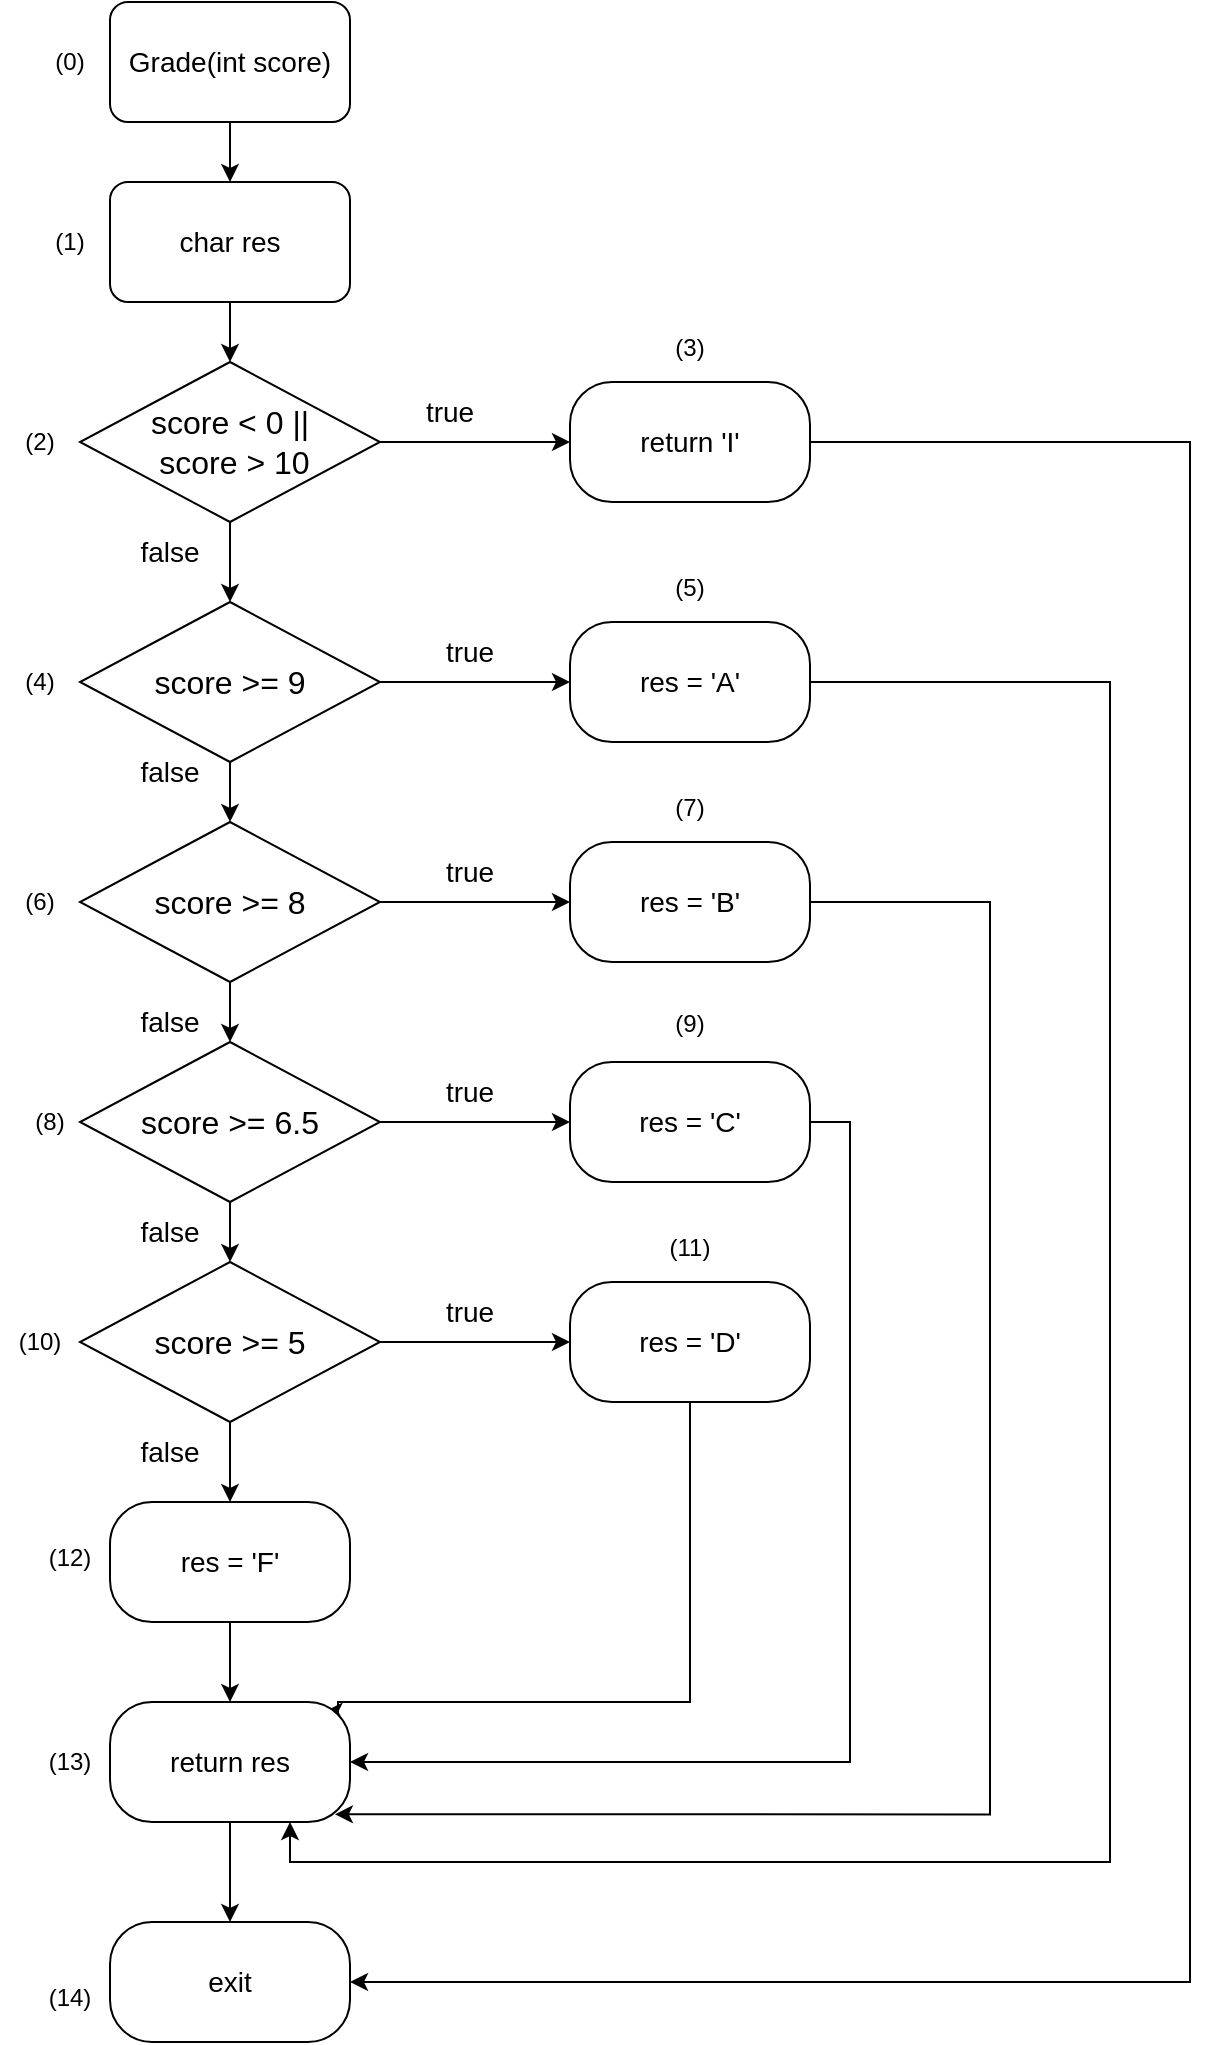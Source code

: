 <mxfile version="24.7.17" pages="4">
  <diagram name="2" id="diVEnatXs8HwQHsmcUxf">
    <mxGraphModel dx="691" dy="533" grid="1" gridSize="10" guides="1" tooltips="1" connect="1" arrows="1" fold="1" page="1" pageScale="1" pageWidth="850" pageHeight="1100" math="0" shadow="0">
      <root>
        <mxCell id="0" />
        <mxCell id="1" parent="0" />
        <mxCell id="lX6s6-eAxz4vSSYmXmSn-3" value="" style="edgeStyle=orthogonalEdgeStyle;rounded=0;orthogonalLoop=1;jettySize=auto;html=1;" edge="1" parent="1" source="lX6s6-eAxz4vSSYmXmSn-1" target="lX6s6-eAxz4vSSYmXmSn-2">
          <mxGeometry relative="1" as="geometry" />
        </mxCell>
        <mxCell id="lX6s6-eAxz4vSSYmXmSn-1" value="&lt;font style=&quot;font-size: 14px;&quot;&gt;Grade(int score)&lt;/font&gt;" style="rounded=1;whiteSpace=wrap;html=1;" vertex="1" parent="1">
          <mxGeometry x="60" y="40" width="120" height="60" as="geometry" />
        </mxCell>
        <mxCell id="lX6s6-eAxz4vSSYmXmSn-5" value="" style="edgeStyle=orthogonalEdgeStyle;rounded=0;orthogonalLoop=1;jettySize=auto;html=1;" edge="1" parent="1" source="lX6s6-eAxz4vSSYmXmSn-2" target="lX6s6-eAxz4vSSYmXmSn-4">
          <mxGeometry relative="1" as="geometry" />
        </mxCell>
        <mxCell id="lX6s6-eAxz4vSSYmXmSn-2" value="&lt;font style=&quot;font-size: 14px;&quot;&gt;char res&lt;/font&gt;" style="rounded=1;whiteSpace=wrap;html=1;" vertex="1" parent="1">
          <mxGeometry x="60" y="130" width="120" height="60" as="geometry" />
        </mxCell>
        <mxCell id="lX6s6-eAxz4vSSYmXmSn-7" value="" style="edgeStyle=orthogonalEdgeStyle;rounded=0;orthogonalLoop=1;jettySize=auto;html=1;" edge="1" parent="1" source="lX6s6-eAxz4vSSYmXmSn-4" target="lX6s6-eAxz4vSSYmXmSn-6">
          <mxGeometry relative="1" as="geometry" />
        </mxCell>
        <mxCell id="lX6s6-eAxz4vSSYmXmSn-10" value="" style="edgeStyle=orthogonalEdgeStyle;rounded=0;orthogonalLoop=1;jettySize=auto;html=1;" edge="1" parent="1" source="lX6s6-eAxz4vSSYmXmSn-4" target="lX6s6-eAxz4vSSYmXmSn-9">
          <mxGeometry relative="1" as="geometry" />
        </mxCell>
        <mxCell id="lX6s6-eAxz4vSSYmXmSn-4" value="&lt;font size=&quot;3&quot;&gt;score &amp;lt; 0 ||&lt;/font&gt;&lt;div&gt;&lt;font size=&quot;3&quot;&gt;&amp;nbsp;score &amp;gt; 10&lt;/font&gt;&lt;/div&gt;" style="rhombus;whiteSpace=wrap;html=1;rounded=1;arcSize=0;" vertex="1" parent="1">
          <mxGeometry x="45" y="220" width="150" height="80" as="geometry" />
        </mxCell>
        <mxCell id="lX6s6-eAxz4vSSYmXmSn-51" style="edgeStyle=orthogonalEdgeStyle;rounded=0;orthogonalLoop=1;jettySize=auto;html=1;exitX=1;exitY=0.5;exitDx=0;exitDy=0;entryX=1;entryY=0.5;entryDx=0;entryDy=0;" edge="1" parent="1" source="lX6s6-eAxz4vSSYmXmSn-6" target="lX6s6-eAxz4vSSYmXmSn-49">
          <mxGeometry relative="1" as="geometry">
            <Array as="points">
              <mxPoint x="600" y="260" />
              <mxPoint x="600" y="1030" />
            </Array>
          </mxGeometry>
        </mxCell>
        <mxCell id="lX6s6-eAxz4vSSYmXmSn-6" value="&lt;font style=&quot;font-size: 14px;&quot;&gt;return &#39;I&#39;&lt;/font&gt;" style="whiteSpace=wrap;html=1;rounded=1;arcSize=35;" vertex="1" parent="1">
          <mxGeometry x="290" y="230" width="120" height="60" as="geometry" />
        </mxCell>
        <mxCell id="lX6s6-eAxz4vSSYmXmSn-8" value="&lt;font style=&quot;font-size: 14px;&quot;&gt;true&lt;/font&gt;" style="text;html=1;align=center;verticalAlign=middle;whiteSpace=wrap;rounded=0;" vertex="1" parent="1">
          <mxGeometry x="200" y="230" width="60" height="30" as="geometry" />
        </mxCell>
        <mxCell id="lX6s6-eAxz4vSSYmXmSn-15" style="edgeStyle=orthogonalEdgeStyle;rounded=0;orthogonalLoop=1;jettySize=auto;html=1;exitX=1;exitY=0.5;exitDx=0;exitDy=0;entryX=0;entryY=0.5;entryDx=0;entryDy=0;" edge="1" parent="1" source="lX6s6-eAxz4vSSYmXmSn-9" target="lX6s6-eAxz4vSSYmXmSn-12">
          <mxGeometry relative="1" as="geometry" />
        </mxCell>
        <mxCell id="lX6s6-eAxz4vSSYmXmSn-9" value="&lt;font size=&quot;3&quot;&gt;score &amp;gt;= 9&lt;/font&gt;" style="rhombus;whiteSpace=wrap;html=1;rounded=1;arcSize=0;" vertex="1" parent="1">
          <mxGeometry x="45" y="340" width="150" height="80" as="geometry" />
        </mxCell>
        <mxCell id="lX6s6-eAxz4vSSYmXmSn-11" value="&lt;font style=&quot;font-size: 14px;&quot;&gt;false&lt;/font&gt;" style="text;html=1;align=center;verticalAlign=middle;whiteSpace=wrap;rounded=0;" vertex="1" parent="1">
          <mxGeometry x="60" y="300" width="60" height="30" as="geometry" />
        </mxCell>
        <mxCell id="er7ln4C7mrT5dpVqqlox-2" style="edgeStyle=orthogonalEdgeStyle;rounded=0;orthogonalLoop=1;jettySize=auto;html=1;exitX=1;exitY=0.5;exitDx=0;exitDy=0;entryX=0.75;entryY=1;entryDx=0;entryDy=0;" edge="1" parent="1" source="lX6s6-eAxz4vSSYmXmSn-12" target="lX6s6-eAxz4vSSYmXmSn-42">
          <mxGeometry relative="1" as="geometry">
            <Array as="points">
              <mxPoint x="560" y="380" />
              <mxPoint x="560" y="970" />
              <mxPoint x="150" y="970" />
            </Array>
          </mxGeometry>
        </mxCell>
        <mxCell id="lX6s6-eAxz4vSSYmXmSn-12" value="&lt;font style=&quot;font-size: 14px;&quot;&gt;res = &#39;A&#39;&lt;/font&gt;" style="whiteSpace=wrap;html=1;rounded=1;arcSize=35;" vertex="1" parent="1">
          <mxGeometry x="290" y="350" width="120" height="60" as="geometry" />
        </mxCell>
        <mxCell id="lX6s6-eAxz4vSSYmXmSn-13" value="&lt;font style=&quot;font-size: 14px;&quot;&gt;true&lt;/font&gt;" style="text;html=1;align=center;verticalAlign=middle;whiteSpace=wrap;rounded=0;" vertex="1" parent="1">
          <mxGeometry x="210" y="350" width="60" height="30" as="geometry" />
        </mxCell>
        <mxCell id="lX6s6-eAxz4vSSYmXmSn-16" value="" style="edgeStyle=orthogonalEdgeStyle;rounded=0;orthogonalLoop=1;jettySize=auto;html=1;exitX=0.5;exitY=1;exitDx=0;exitDy=0;" edge="1" target="lX6s6-eAxz4vSSYmXmSn-18" parent="1" source="lX6s6-eAxz4vSSYmXmSn-9">
          <mxGeometry relative="1" as="geometry">
            <mxPoint x="120" y="560" as="sourcePoint" />
          </mxGeometry>
        </mxCell>
        <mxCell id="lX6s6-eAxz4vSSYmXmSn-17" style="edgeStyle=orthogonalEdgeStyle;rounded=0;orthogonalLoop=1;jettySize=auto;html=1;exitX=1;exitY=0.5;exitDx=0;exitDy=0;entryX=0;entryY=0.5;entryDx=0;entryDy=0;" edge="1" source="lX6s6-eAxz4vSSYmXmSn-18" target="lX6s6-eAxz4vSSYmXmSn-20" parent="1">
          <mxGeometry relative="1" as="geometry" />
        </mxCell>
        <mxCell id="lX6s6-eAxz4vSSYmXmSn-18" value="&lt;font size=&quot;3&quot;&gt;score &amp;gt;= 8&lt;/font&gt;" style="rhombus;whiteSpace=wrap;html=1;rounded=1;arcSize=0;" vertex="1" parent="1">
          <mxGeometry x="45" y="450" width="150" height="80" as="geometry" />
        </mxCell>
        <mxCell id="lX6s6-eAxz4vSSYmXmSn-19" value="&lt;font style=&quot;font-size: 14px;&quot;&gt;false&lt;/font&gt;" style="text;html=1;align=center;verticalAlign=middle;whiteSpace=wrap;rounded=0;" vertex="1" parent="1">
          <mxGeometry x="60" y="410" width="60" height="30" as="geometry" />
        </mxCell>
        <mxCell id="lX6s6-eAxz4vSSYmXmSn-20" value="&lt;font style=&quot;font-size: 14px;&quot;&gt;res = &#39;B&#39;&lt;/font&gt;" style="whiteSpace=wrap;html=1;rounded=1;arcSize=35;" vertex="1" parent="1">
          <mxGeometry x="290" y="460" width="120" height="60" as="geometry" />
        </mxCell>
        <mxCell id="lX6s6-eAxz4vSSYmXmSn-21" value="&lt;font style=&quot;font-size: 14px;&quot;&gt;true&lt;/font&gt;" style="text;html=1;align=center;verticalAlign=middle;whiteSpace=wrap;rounded=0;" vertex="1" parent="1">
          <mxGeometry x="210" y="460" width="60" height="30" as="geometry" />
        </mxCell>
        <mxCell id="lX6s6-eAxz4vSSYmXmSn-22" value="" style="edgeStyle=orthogonalEdgeStyle;rounded=0;orthogonalLoop=1;jettySize=auto;html=1;exitX=0.5;exitY=1;exitDx=0;exitDy=0;" edge="1" parent="1" target="lX6s6-eAxz4vSSYmXmSn-24" source="lX6s6-eAxz4vSSYmXmSn-18">
          <mxGeometry relative="1" as="geometry">
            <mxPoint x="120" y="730" as="sourcePoint" />
          </mxGeometry>
        </mxCell>
        <mxCell id="lX6s6-eAxz4vSSYmXmSn-23" style="edgeStyle=orthogonalEdgeStyle;rounded=0;orthogonalLoop=1;jettySize=auto;html=1;exitX=1;exitY=0.5;exitDx=0;exitDy=0;entryX=0;entryY=0.5;entryDx=0;entryDy=0;" edge="1" parent="1" source="lX6s6-eAxz4vSSYmXmSn-24" target="lX6s6-eAxz4vSSYmXmSn-26">
          <mxGeometry relative="1" as="geometry" />
        </mxCell>
        <mxCell id="lX6s6-eAxz4vSSYmXmSn-24" value="&lt;font size=&quot;3&quot;&gt;score &amp;gt;= 6.5&lt;/font&gt;" style="rhombus;whiteSpace=wrap;html=1;rounded=1;arcSize=0;" vertex="1" parent="1">
          <mxGeometry x="45" y="560" width="150" height="80" as="geometry" />
        </mxCell>
        <mxCell id="lX6s6-eAxz4vSSYmXmSn-25" value="&lt;font style=&quot;font-size: 14px;&quot;&gt;false&lt;/font&gt;" style="text;html=1;align=center;verticalAlign=middle;whiteSpace=wrap;rounded=0;" vertex="1" parent="1">
          <mxGeometry x="60" y="535" width="60" height="30" as="geometry" />
        </mxCell>
        <mxCell id="lX6s6-eAxz4vSSYmXmSn-45" style="edgeStyle=orthogonalEdgeStyle;rounded=0;orthogonalLoop=1;jettySize=auto;html=1;exitX=1;exitY=0.5;exitDx=0;exitDy=0;entryX=1;entryY=0.5;entryDx=0;entryDy=0;" edge="1" parent="1" source="lX6s6-eAxz4vSSYmXmSn-26" target="lX6s6-eAxz4vSSYmXmSn-42">
          <mxGeometry relative="1" as="geometry">
            <Array as="points">
              <mxPoint x="430" y="600" />
              <mxPoint x="430" y="920" />
            </Array>
          </mxGeometry>
        </mxCell>
        <mxCell id="lX6s6-eAxz4vSSYmXmSn-26" value="&lt;font style=&quot;font-size: 14px;&quot;&gt;res = &#39;C&#39;&lt;/font&gt;" style="whiteSpace=wrap;html=1;rounded=1;arcSize=35;" vertex="1" parent="1">
          <mxGeometry x="290" y="570" width="120" height="60" as="geometry" />
        </mxCell>
        <mxCell id="lX6s6-eAxz4vSSYmXmSn-27" value="&lt;font style=&quot;font-size: 14px;&quot;&gt;true&lt;/font&gt;" style="text;html=1;align=center;verticalAlign=middle;whiteSpace=wrap;rounded=0;" vertex="1" parent="1">
          <mxGeometry x="210" y="570" width="60" height="30" as="geometry" />
        </mxCell>
        <mxCell id="lX6s6-eAxz4vSSYmXmSn-28" value="" style="edgeStyle=orthogonalEdgeStyle;rounded=0;orthogonalLoop=1;jettySize=auto;html=1;exitX=0.5;exitY=1;exitDx=0;exitDy=0;" edge="1" parent="1" target="lX6s6-eAxz4vSSYmXmSn-30" source="lX6s6-eAxz4vSSYmXmSn-24">
          <mxGeometry relative="1" as="geometry">
            <mxPoint x="120" y="910" as="sourcePoint" />
          </mxGeometry>
        </mxCell>
        <mxCell id="lX6s6-eAxz4vSSYmXmSn-29" style="edgeStyle=orthogonalEdgeStyle;rounded=0;orthogonalLoop=1;jettySize=auto;html=1;exitX=1;exitY=0.5;exitDx=0;exitDy=0;entryX=0;entryY=0.5;entryDx=0;entryDy=0;" edge="1" parent="1" source="lX6s6-eAxz4vSSYmXmSn-30" target="lX6s6-eAxz4vSSYmXmSn-32">
          <mxGeometry relative="1" as="geometry" />
        </mxCell>
        <mxCell id="lX6s6-eAxz4vSSYmXmSn-41" value="" style="edgeStyle=orthogonalEdgeStyle;rounded=0;orthogonalLoop=1;jettySize=auto;html=1;" edge="1" parent="1" source="lX6s6-eAxz4vSSYmXmSn-30" target="lX6s6-eAxz4vSSYmXmSn-40">
          <mxGeometry relative="1" as="geometry" />
        </mxCell>
        <mxCell id="lX6s6-eAxz4vSSYmXmSn-30" value="&lt;font size=&quot;3&quot;&gt;score &amp;gt;= 5&lt;/font&gt;" style="rhombus;whiteSpace=wrap;html=1;rounded=1;arcSize=0;" vertex="1" parent="1">
          <mxGeometry x="45" y="670" width="150" height="80" as="geometry" />
        </mxCell>
        <mxCell id="lX6s6-eAxz4vSSYmXmSn-31" value="&lt;font style=&quot;font-size: 14px;&quot;&gt;false&lt;/font&gt;" style="text;html=1;align=center;verticalAlign=middle;whiteSpace=wrap;rounded=0;" vertex="1" parent="1">
          <mxGeometry x="60" y="640" width="60" height="30" as="geometry" />
        </mxCell>
        <mxCell id="lX6s6-eAxz4vSSYmXmSn-44" style="edgeStyle=orthogonalEdgeStyle;rounded=0;orthogonalLoop=1;jettySize=auto;html=1;exitX=0.5;exitY=1;exitDx=0;exitDy=0;entryX=0.894;entryY=0.08;entryDx=0;entryDy=0;entryPerimeter=0;" edge="1" parent="1" source="lX6s6-eAxz4vSSYmXmSn-32" target="lX6s6-eAxz4vSSYmXmSn-42">
          <mxGeometry relative="1" as="geometry">
            <Array as="points">
              <mxPoint x="350" y="890" />
              <mxPoint x="174" y="890" />
              <mxPoint x="174" y="895" />
            </Array>
          </mxGeometry>
        </mxCell>
        <mxCell id="lX6s6-eAxz4vSSYmXmSn-32" value="&lt;font style=&quot;font-size: 14px;&quot;&gt;res = &#39;D&#39;&lt;/font&gt;" style="whiteSpace=wrap;html=1;rounded=1;arcSize=35;" vertex="1" parent="1">
          <mxGeometry x="290" y="680" width="120" height="60" as="geometry" />
        </mxCell>
        <mxCell id="lX6s6-eAxz4vSSYmXmSn-33" value="&lt;font style=&quot;font-size: 14px;&quot;&gt;true&lt;/font&gt;" style="text;html=1;align=center;verticalAlign=middle;whiteSpace=wrap;rounded=0;" vertex="1" parent="1">
          <mxGeometry x="210" y="680" width="60" height="30" as="geometry" />
        </mxCell>
        <mxCell id="lX6s6-eAxz4vSSYmXmSn-43" value="" style="edgeStyle=orthogonalEdgeStyle;rounded=0;orthogonalLoop=1;jettySize=auto;html=1;" edge="1" parent="1" source="lX6s6-eAxz4vSSYmXmSn-40" target="lX6s6-eAxz4vSSYmXmSn-42">
          <mxGeometry relative="1" as="geometry" />
        </mxCell>
        <mxCell id="lX6s6-eAxz4vSSYmXmSn-40" value="&lt;font style=&quot;font-size: 14px;&quot;&gt;res = &#39;F&#39;&lt;/font&gt;" style="whiteSpace=wrap;html=1;rounded=1;arcSize=35;" vertex="1" parent="1">
          <mxGeometry x="60" y="790" width="120" height="60" as="geometry" />
        </mxCell>
        <mxCell id="lX6s6-eAxz4vSSYmXmSn-50" value="" style="edgeStyle=orthogonalEdgeStyle;rounded=0;orthogonalLoop=1;jettySize=auto;html=1;" edge="1" parent="1" source="lX6s6-eAxz4vSSYmXmSn-42" target="lX6s6-eAxz4vSSYmXmSn-49">
          <mxGeometry relative="1" as="geometry" />
        </mxCell>
        <mxCell id="lX6s6-eAxz4vSSYmXmSn-42" value="&lt;font style=&quot;font-size: 14px;&quot;&gt;return res&lt;/font&gt;" style="whiteSpace=wrap;html=1;rounded=1;arcSize=35;" vertex="1" parent="1">
          <mxGeometry x="60" y="890" width="120" height="60" as="geometry" />
        </mxCell>
        <mxCell id="lX6s6-eAxz4vSSYmXmSn-49" value="&lt;span style=&quot;font-size: 14px;&quot;&gt;exit&lt;/span&gt;" style="whiteSpace=wrap;html=1;rounded=1;arcSize=35;" vertex="1" parent="1">
          <mxGeometry x="60" y="1000" width="120" height="60" as="geometry" />
        </mxCell>
        <mxCell id="lX6s6-eAxz4vSSYmXmSn-52" value="&lt;font style=&quot;font-size: 14px;&quot;&gt;false&lt;/font&gt;" style="text;html=1;align=center;verticalAlign=middle;whiteSpace=wrap;rounded=0;" vertex="1" parent="1">
          <mxGeometry x="60" y="750" width="60" height="30" as="geometry" />
        </mxCell>
        <mxCell id="er7ln4C7mrT5dpVqqlox-3" style="edgeStyle=orthogonalEdgeStyle;rounded=0;orthogonalLoop=1;jettySize=auto;html=1;exitX=1;exitY=0.5;exitDx=0;exitDy=0;entryX=0.937;entryY=0.936;entryDx=0;entryDy=0;entryPerimeter=0;" edge="1" parent="1" source="lX6s6-eAxz4vSSYmXmSn-20" target="lX6s6-eAxz4vSSYmXmSn-42">
          <mxGeometry relative="1" as="geometry">
            <Array as="points">
              <mxPoint x="500" y="490" />
              <mxPoint x="500" y="946" />
            </Array>
          </mxGeometry>
        </mxCell>
        <mxCell id="Wg5EGyavSUFiNrTydnXo-1" value="(0)" style="text;html=1;align=center;verticalAlign=middle;whiteSpace=wrap;rounded=0;" vertex="1" parent="1">
          <mxGeometry x="20" y="52.5" width="40" height="35" as="geometry" />
        </mxCell>
        <mxCell id="Wg5EGyavSUFiNrTydnXo-2" value="(1)" style="text;html=1;align=center;verticalAlign=middle;whiteSpace=wrap;rounded=0;" vertex="1" parent="1">
          <mxGeometry x="20" y="142.5" width="40" height="35" as="geometry" />
        </mxCell>
        <mxCell id="Wg5EGyavSUFiNrTydnXo-3" value="(2)" style="text;html=1;align=center;verticalAlign=middle;whiteSpace=wrap;rounded=0;" vertex="1" parent="1">
          <mxGeometry x="5" y="242.5" width="40" height="35" as="geometry" />
        </mxCell>
        <mxCell id="Wg5EGyavSUFiNrTydnXo-9" value="(4)" style="text;html=1;align=center;verticalAlign=middle;whiteSpace=wrap;rounded=0;" vertex="1" parent="1">
          <mxGeometry x="5" y="362.5" width="40" height="35" as="geometry" />
        </mxCell>
        <mxCell id="Wg5EGyavSUFiNrTydnXo-12" value="(6)" style="text;html=1;align=center;verticalAlign=middle;whiteSpace=wrap;rounded=0;" vertex="1" parent="1">
          <mxGeometry x="5" y="472.5" width="40" height="35" as="geometry" />
        </mxCell>
        <mxCell id="Wg5EGyavSUFiNrTydnXo-13" value="(12)" style="text;html=1;align=center;verticalAlign=middle;whiteSpace=wrap;rounded=0;" vertex="1" parent="1">
          <mxGeometry x="20" y="800" width="40" height="35" as="geometry" />
        </mxCell>
        <mxCell id="Wg5EGyavSUFiNrTydnXo-14" value="(11)" style="text;html=1;align=center;verticalAlign=middle;whiteSpace=wrap;rounded=0;" vertex="1" parent="1">
          <mxGeometry x="330" y="645" width="40" height="35" as="geometry" />
        </mxCell>
        <mxCell id="Wg5EGyavSUFiNrTydnXo-15" value="(9)" style="text;html=1;align=center;verticalAlign=middle;whiteSpace=wrap;rounded=0;" vertex="1" parent="1">
          <mxGeometry x="330" y="533" width="40" height="35" as="geometry" />
        </mxCell>
        <mxCell id="Wg5EGyavSUFiNrTydnXo-16" value="(10)" style="text;html=1;align=center;verticalAlign=middle;whiteSpace=wrap;rounded=0;" vertex="1" parent="1">
          <mxGeometry x="5" y="692.5" width="40" height="35" as="geometry" />
        </mxCell>
        <mxCell id="Wg5EGyavSUFiNrTydnXo-17" value="(7)" style="text;html=1;align=center;verticalAlign=middle;whiteSpace=wrap;rounded=0;" vertex="1" parent="1">
          <mxGeometry x="330" y="425" width="40" height="35" as="geometry" />
        </mxCell>
        <mxCell id="Wg5EGyavSUFiNrTydnXo-18" value="(8)" style="text;html=1;align=center;verticalAlign=middle;whiteSpace=wrap;rounded=0;" vertex="1" parent="1">
          <mxGeometry x="10" y="582.5" width="40" height="35" as="geometry" />
        </mxCell>
        <mxCell id="Wg5EGyavSUFiNrTydnXo-19" value="(14)" style="text;html=1;align=center;verticalAlign=middle;whiteSpace=wrap;rounded=0;" vertex="1" parent="1">
          <mxGeometry x="20" y="1020" width="40" height="35" as="geometry" />
        </mxCell>
        <mxCell id="Wg5EGyavSUFiNrTydnXo-21" value="(13)" style="text;html=1;align=center;verticalAlign=middle;whiteSpace=wrap;rounded=0;" vertex="1" parent="1">
          <mxGeometry x="20" y="902.5" width="40" height="35" as="geometry" />
        </mxCell>
        <mxCell id="Wg5EGyavSUFiNrTydnXo-22" value="(3)" style="text;html=1;align=center;verticalAlign=middle;whiteSpace=wrap;rounded=0;" vertex="1" parent="1">
          <mxGeometry x="330" y="195" width="40" height="35" as="geometry" />
        </mxCell>
        <mxCell id="Wg5EGyavSUFiNrTydnXo-23" value="(5)" style="text;html=1;align=center;verticalAlign=middle;whiteSpace=wrap;rounded=0;" vertex="1" parent="1">
          <mxGeometry x="330" y="315" width="40" height="35" as="geometry" />
        </mxCell>
      </root>
    </mxGraphModel>
  </diagram>
  <diagram id="6nMlFbjJkpMp6mRqNSAp" name="3">
    <mxGraphModel dx="975" dy="752" grid="1" gridSize="10" guides="1" tooltips="1" connect="1" arrows="1" fold="1" page="1" pageScale="1" pageWidth="850" pageHeight="1100" math="0" shadow="0">
      <root>
        <mxCell id="0" />
        <mxCell id="1" parent="0" />
        <mxCell id="C1Iqox2kpJ_FTRaIJ511-1" value="" style="edgeStyle=orthogonalEdgeStyle;rounded=0;orthogonalLoop=1;jettySize=auto;html=1;" edge="1" parent="1" source="C1Iqox2kpJ_FTRaIJ511-2" target="C1Iqox2kpJ_FTRaIJ511-4">
          <mxGeometry relative="1" as="geometry" />
        </mxCell>
        <mxCell id="C1Iqox2kpJ_FTRaIJ511-2" value="&lt;font style=&quot;font-size: 14px;&quot;&gt;Sum(int a[], int n)&lt;/font&gt;" style="rounded=1;whiteSpace=wrap;html=1;" vertex="1" parent="1">
          <mxGeometry x="60" y="40" width="120" height="60" as="geometry" />
        </mxCell>
        <mxCell id="C1Iqox2kpJ_FTRaIJ511-46" value="" style="edgeStyle=orthogonalEdgeStyle;rounded=0;orthogonalLoop=1;jettySize=auto;html=1;" edge="1" parent="1" source="C1Iqox2kpJ_FTRaIJ511-4" target="C1Iqox2kpJ_FTRaIJ511-45">
          <mxGeometry relative="1" as="geometry" />
        </mxCell>
        <mxCell id="C1Iqox2kpJ_FTRaIJ511-4" value="&lt;font style=&quot;font-size: 14px;&quot;&gt;int i,&lt;/font&gt;&lt;div&gt;&lt;font style=&quot;font-size: 14px;&quot;&gt;total = 0&lt;/font&gt;&lt;/div&gt;" style="rounded=1;whiteSpace=wrap;html=1;" vertex="1" parent="1">
          <mxGeometry x="60" y="130" width="120" height="60" as="geometry" />
        </mxCell>
        <mxCell id="C1Iqox2kpJ_FTRaIJ511-43" value="&lt;span style=&quot;font-size: 14px;&quot;&gt;exit&lt;/span&gt;" style="whiteSpace=wrap;html=1;rounded=1;arcSize=22;" vertex="1" parent="1">
          <mxGeometry x="260" y="420" width="100" height="50" as="geometry" />
        </mxCell>
        <mxCell id="C1Iqox2kpJ_FTRaIJ511-48" value="" style="edgeStyle=orthogonalEdgeStyle;rounded=0;orthogonalLoop=1;jettySize=auto;html=1;" edge="1" parent="1" source="C1Iqox2kpJ_FTRaIJ511-45" target="C1Iqox2kpJ_FTRaIJ511-47">
          <mxGeometry relative="1" as="geometry" />
        </mxCell>
        <mxCell id="C1Iqox2kpJ_FTRaIJ511-45" value="&lt;span style=&quot;font-size: 14px;&quot;&gt;i = 0&lt;/span&gt;" style="rounded=1;whiteSpace=wrap;html=1;" vertex="1" parent="1">
          <mxGeometry x="60" y="220" width="120" height="60" as="geometry" />
        </mxCell>
        <mxCell id="C1Iqox2kpJ_FTRaIJ511-50" value="" style="edgeStyle=orthogonalEdgeStyle;rounded=0;orthogonalLoop=1;jettySize=auto;html=1;" edge="1" parent="1" source="C1Iqox2kpJ_FTRaIJ511-47" target="C1Iqox2kpJ_FTRaIJ511-49">
          <mxGeometry relative="1" as="geometry" />
        </mxCell>
        <mxCell id="C1Iqox2kpJ_FTRaIJ511-56" style="edgeStyle=orthogonalEdgeStyle;rounded=0;orthogonalLoop=1;jettySize=auto;html=1;exitX=0.5;exitY=1;exitDx=0;exitDy=0;entryX=0.5;entryY=0;entryDx=0;entryDy=0;" edge="1" parent="1" source="C1Iqox2kpJ_FTRaIJ511-47" target="C1Iqox2kpJ_FTRaIJ511-55">
          <mxGeometry relative="1" as="geometry" />
        </mxCell>
        <mxCell id="C1Iqox2kpJ_FTRaIJ511-47" value="&lt;font style=&quot;font-size: 14px;&quot;&gt;i &amp;lt; n&lt;/font&gt;" style="rhombus;whiteSpace=wrap;html=1;rounded=1;arcSize=0;" vertex="1" parent="1">
          <mxGeometry x="60" y="310" width="120" height="60" as="geometry" />
        </mxCell>
        <mxCell id="C1Iqox2kpJ_FTRaIJ511-61" value="" style="edgeStyle=orthogonalEdgeStyle;rounded=0;orthogonalLoop=1;jettySize=auto;html=1;" edge="1" parent="1" source="C1Iqox2kpJ_FTRaIJ511-49" target="C1Iqox2kpJ_FTRaIJ511-43">
          <mxGeometry relative="1" as="geometry" />
        </mxCell>
        <mxCell id="C1Iqox2kpJ_FTRaIJ511-49" value="&lt;font style=&quot;font-size: 14px;&quot;&gt;return total&lt;/font&gt;" style="whiteSpace=wrap;html=1;rounded=1;arcSize=18;" vertex="1" parent="1">
          <mxGeometry x="250" y="310" width="120" height="60" as="geometry" />
        </mxCell>
        <mxCell id="C1Iqox2kpJ_FTRaIJ511-51" value="&lt;font style=&quot;font-size: 14px;&quot;&gt;false&lt;/font&gt;" style="text;html=1;align=center;verticalAlign=middle;whiteSpace=wrap;rounded=0;" vertex="1" parent="1">
          <mxGeometry x="180" y="310" width="60" height="30" as="geometry" />
        </mxCell>
        <mxCell id="C1Iqox2kpJ_FTRaIJ511-52" value="&lt;font style=&quot;font-size: 14px;&quot;&gt;true&lt;/font&gt;" style="text;html=1;align=center;verticalAlign=middle;whiteSpace=wrap;rounded=0;" vertex="1" parent="1">
          <mxGeometry x="70" y="380" width="60" height="30" as="geometry" />
        </mxCell>
        <mxCell id="C1Iqox2kpJ_FTRaIJ511-58" value="" style="edgeStyle=orthogonalEdgeStyle;rounded=0;orthogonalLoop=1;jettySize=auto;html=1;" edge="1" parent="1" source="C1Iqox2kpJ_FTRaIJ511-55" target="C1Iqox2kpJ_FTRaIJ511-57">
          <mxGeometry relative="1" as="geometry" />
        </mxCell>
        <mxCell id="C1Iqox2kpJ_FTRaIJ511-55" value="&lt;font style=&quot;font-size: 14px;&quot;&gt;total += a[i]&lt;/font&gt;" style="whiteSpace=wrap;html=1;rounded=1;arcSize=18;" vertex="1" parent="1">
          <mxGeometry x="60" y="420" width="120" height="60" as="geometry" />
        </mxCell>
        <mxCell id="C1Iqox2kpJ_FTRaIJ511-59" style="edgeStyle=orthogonalEdgeStyle;rounded=0;orthogonalLoop=1;jettySize=auto;html=1;exitX=0;exitY=0.5;exitDx=0;exitDy=0;entryX=0;entryY=0.5;entryDx=0;entryDy=0;" edge="1" parent="1" source="C1Iqox2kpJ_FTRaIJ511-57" target="C1Iqox2kpJ_FTRaIJ511-47">
          <mxGeometry relative="1" as="geometry">
            <Array as="points">
              <mxPoint x="10" y="540" />
              <mxPoint x="10" y="340" />
            </Array>
          </mxGeometry>
        </mxCell>
        <mxCell id="C1Iqox2kpJ_FTRaIJ511-57" value="&lt;font style=&quot;font-size: 14px;&quot;&gt;i++&lt;/font&gt;" style="whiteSpace=wrap;html=1;rounded=1;arcSize=18;" vertex="1" parent="1">
          <mxGeometry x="85" y="510" width="70" height="50" as="geometry" />
        </mxCell>
        <mxCell id="3qDKxtHnP1iz_C2Faje0-1" value="(0)" style="text;html=1;align=center;verticalAlign=middle;whiteSpace=wrap;rounded=0;" vertex="1" parent="1">
          <mxGeometry x="20" y="52.5" width="40" height="35" as="geometry" />
        </mxCell>
        <mxCell id="3qDKxtHnP1iz_C2Faje0-2" value="(1)" style="text;html=1;align=center;verticalAlign=middle;whiteSpace=wrap;rounded=0;" vertex="1" parent="1">
          <mxGeometry x="20" y="142.5" width="40" height="35" as="geometry" />
        </mxCell>
        <mxCell id="3qDKxtHnP1iz_C2Faje0-3" value="(2)" style="text;html=1;align=center;verticalAlign=middle;whiteSpace=wrap;rounded=0;" vertex="1" parent="1">
          <mxGeometry x="20" y="240" width="40" height="35" as="geometry" />
        </mxCell>
        <mxCell id="3qDKxtHnP1iz_C2Faje0-4" value="(4)" style="text;html=1;align=center;verticalAlign=middle;whiteSpace=wrap;rounded=0;" vertex="1" parent="1">
          <mxGeometry x="310" y="275" width="40" height="35" as="geometry" />
        </mxCell>
        <mxCell id="3qDKxtHnP1iz_C2Faje0-5" value="(6)" style="text;html=1;align=center;verticalAlign=middle;whiteSpace=wrap;rounded=0;" vertex="1" parent="1">
          <mxGeometry x="50" y="498" width="40" height="35" as="geometry" />
        </mxCell>
        <mxCell id="3qDKxtHnP1iz_C2Faje0-8" value="(7)" style="text;html=1;align=center;verticalAlign=middle;whiteSpace=wrap;rounded=0;" vertex="1" parent="1">
          <mxGeometry x="290" y="470" width="40" height="35" as="geometry" />
        </mxCell>
        <mxCell id="3qDKxtHnP1iz_C2Faje0-10" value="(3)" style="text;html=1;align=center;verticalAlign=middle;whiteSpace=wrap;rounded=0;" vertex="1" parent="1">
          <mxGeometry x="45" y="300" width="40" height="35" as="geometry" />
        </mxCell>
        <mxCell id="3qDKxtHnP1iz_C2Faje0-11" value="(5)" style="text;html=1;align=center;verticalAlign=middle;whiteSpace=wrap;rounded=0;" vertex="1" parent="1">
          <mxGeometry x="20" y="427.5" width="40" height="35" as="geometry" />
        </mxCell>
      </root>
    </mxGraphModel>
  </diagram>
  <diagram id="fyvQckBPfrxhbsHEMroh" name="4">
    <mxGraphModel dx="829" dy="639" grid="1" gridSize="10" guides="1" tooltips="1" connect="1" arrows="1" fold="1" page="1" pageScale="1" pageWidth="850" pageHeight="1100" math="0" shadow="0">
      <root>
        <mxCell id="0" />
        <mxCell id="1" parent="0" />
        <mxCell id="2sJcz2eSHlX4d_80YMJ0-3" value="" style="edgeStyle=orthogonalEdgeStyle;rounded=0;orthogonalLoop=1;jettySize=auto;html=1;" edge="1" parent="1" source="2sJcz2eSHlX4d_80YMJ0-1" target="2sJcz2eSHlX4d_80YMJ0-2">
          <mxGeometry relative="1" as="geometry" />
        </mxCell>
        <mxCell id="2sJcz2eSHlX4d_80YMJ0-1" value="&lt;font style=&quot;font-size: 14px;&quot;&gt;string foo(int x)&lt;/font&gt;" style="rounded=1;whiteSpace=wrap;html=1;" vertex="1" parent="1">
          <mxGeometry x="340" y="40" width="120" height="60" as="geometry" />
        </mxCell>
        <mxCell id="2sJcz2eSHlX4d_80YMJ0-7" value="" style="edgeStyle=orthogonalEdgeStyle;rounded=0;orthogonalLoop=1;jettySize=auto;html=1;" edge="1" parent="1" source="2sJcz2eSHlX4d_80YMJ0-2" target="2sJcz2eSHlX4d_80YMJ0-6">
          <mxGeometry relative="1" as="geometry" />
        </mxCell>
        <mxCell id="2sJcz2eSHlX4d_80YMJ0-2" value="&lt;font style=&quot;font-size: 14px;&quot;&gt;string res&lt;/font&gt;" style="rounded=1;whiteSpace=wrap;html=1;" vertex="1" parent="1">
          <mxGeometry x="340" y="130" width="120" height="60" as="geometry" />
        </mxCell>
        <mxCell id="2sJcz2eSHlX4d_80YMJ0-6" value="&lt;font style=&quot;font-size: 14px;&quot;&gt;switch (x)&lt;/font&gt;" style="rhombus;whiteSpace=wrap;html=1;rounded=1;arcSize=0;" vertex="1" parent="1">
          <mxGeometry x="325" y="230" width="150" height="80" as="geometry" />
        </mxCell>
        <mxCell id="2sJcz2eSHlX4d_80YMJ0-8" value="&lt;font style=&quot;font-size: 14px;&quot;&gt;res = &quot;A&quot;&lt;/font&gt;&lt;div&gt;&lt;font style=&quot;font-size: 14px;&quot;&gt;break&lt;/font&gt;&lt;/div&gt;" style="rounded=1;whiteSpace=wrap;html=1;" vertex="1" parent="1">
          <mxGeometry x="140" y="400" width="100" height="60" as="geometry" />
        </mxCell>
        <mxCell id="2sJcz2eSHlX4d_80YMJ0-10" value="&lt;font style=&quot;font-size: 14px;&quot;&gt;res = &quot;B&quot;&lt;/font&gt;&lt;div&gt;&lt;font style=&quot;font-size: 14px;&quot;&gt;break&lt;/font&gt;&lt;/div&gt;" style="rounded=1;whiteSpace=wrap;html=1;" vertex="1" parent="1">
          <mxGeometry x="280" y="400" width="100" height="60" as="geometry" />
        </mxCell>
        <mxCell id="2sJcz2eSHlX4d_80YMJ0-11" value="&lt;font style=&quot;font-size: 14px;&quot;&gt;res = &quot;C&quot;&lt;/font&gt;&lt;div&gt;&lt;font style=&quot;font-size: 14px;&quot;&gt;break&lt;/font&gt;&lt;/div&gt;" style="rounded=1;whiteSpace=wrap;html=1;" vertex="1" parent="1">
          <mxGeometry x="420" y="400" width="100" height="60" as="geometry" />
        </mxCell>
        <mxCell id="2sJcz2eSHlX4d_80YMJ0-12" value="&lt;font style=&quot;font-size: 14px;&quot;&gt;res = &quot;haven&#39;t check&quot;&lt;br&gt;&lt;/font&gt;" style="rounded=1;whiteSpace=wrap;html=1;" vertex="1" parent="1">
          <mxGeometry x="560" y="400" width="100" height="60" as="geometry" />
        </mxCell>
        <mxCell id="2sJcz2eSHlX4d_80YMJ0-14" value="" style="endArrow=classic;html=1;rounded=0;exitX=0.5;exitY=1;exitDx=0;exitDy=0;entryX=0.5;entryY=0;entryDx=0;entryDy=0;" edge="1" parent="1" source="2sJcz2eSHlX4d_80YMJ0-6" target="2sJcz2eSHlX4d_80YMJ0-8">
          <mxGeometry width="50" height="50" relative="1" as="geometry">
            <mxPoint x="400" y="360" as="sourcePoint" />
            <mxPoint x="450" y="310" as="targetPoint" />
          </mxGeometry>
        </mxCell>
        <mxCell id="2sJcz2eSHlX4d_80YMJ0-15" value="" style="endArrow=classic;html=1;rounded=0;exitX=0.5;exitY=1;exitDx=0;exitDy=0;entryX=0.5;entryY=0;entryDx=0;entryDy=0;" edge="1" parent="1" source="2sJcz2eSHlX4d_80YMJ0-6" target="2sJcz2eSHlX4d_80YMJ0-10">
          <mxGeometry width="50" height="50" relative="1" as="geometry">
            <mxPoint x="410" y="320" as="sourcePoint" />
            <mxPoint x="200" y="380" as="targetPoint" />
          </mxGeometry>
        </mxCell>
        <mxCell id="2sJcz2eSHlX4d_80YMJ0-16" value="" style="endArrow=classic;html=1;rounded=0;exitX=0.5;exitY=1;exitDx=0;exitDy=0;entryX=0.5;entryY=0;entryDx=0;entryDy=0;" edge="1" parent="1" source="2sJcz2eSHlX4d_80YMJ0-6" target="2sJcz2eSHlX4d_80YMJ0-11">
          <mxGeometry width="50" height="50" relative="1" as="geometry">
            <mxPoint x="420" y="330" as="sourcePoint" />
            <mxPoint x="210" y="390" as="targetPoint" />
          </mxGeometry>
        </mxCell>
        <mxCell id="2sJcz2eSHlX4d_80YMJ0-17" value="" style="endArrow=classic;html=1;rounded=0;exitX=0.5;exitY=1;exitDx=0;exitDy=0;entryX=0.5;entryY=0;entryDx=0;entryDy=0;" edge="1" parent="1" source="2sJcz2eSHlX4d_80YMJ0-6" target="2sJcz2eSHlX4d_80YMJ0-12">
          <mxGeometry width="50" height="50" relative="1" as="geometry">
            <mxPoint x="430" y="340" as="sourcePoint" />
            <mxPoint x="220" y="400" as="targetPoint" />
          </mxGeometry>
        </mxCell>
        <mxCell id="3T2wzqphonvAUUooYzye-2" value="" style="edgeStyle=orthogonalEdgeStyle;rounded=0;orthogonalLoop=1;jettySize=auto;html=1;" edge="1" parent="1" source="2sJcz2eSHlX4d_80YMJ0-18" target="3T2wzqphonvAUUooYzye-1">
          <mxGeometry relative="1" as="geometry" />
        </mxCell>
        <mxCell id="2sJcz2eSHlX4d_80YMJ0-18" value="&lt;font style=&quot;font-size: 14px;&quot;&gt;return res&lt;/font&gt;" style="rounded=1;whiteSpace=wrap;html=1;" vertex="1" parent="1">
          <mxGeometry x="340" y="520" width="120" height="60" as="geometry" />
        </mxCell>
        <mxCell id="2sJcz2eSHlX4d_80YMJ0-19" value="" style="endArrow=classic;html=1;rounded=0;exitX=0.5;exitY=1;exitDx=0;exitDy=0;entryX=0.5;entryY=0;entryDx=0;entryDy=0;" edge="1" parent="1" source="2sJcz2eSHlX4d_80YMJ0-8" target="2sJcz2eSHlX4d_80YMJ0-18">
          <mxGeometry width="50" height="50" relative="1" as="geometry">
            <mxPoint x="400" y="360" as="sourcePoint" />
            <mxPoint x="450" y="310" as="targetPoint" />
          </mxGeometry>
        </mxCell>
        <mxCell id="2sJcz2eSHlX4d_80YMJ0-22" value="" style="endArrow=classic;html=1;rounded=0;exitX=0.5;exitY=1;exitDx=0;exitDy=0;entryX=0.5;entryY=0;entryDx=0;entryDy=0;" edge="1" parent="1" source="2sJcz2eSHlX4d_80YMJ0-10" target="2sJcz2eSHlX4d_80YMJ0-18">
          <mxGeometry width="50" height="50" relative="1" as="geometry">
            <mxPoint x="320" y="470" as="sourcePoint" />
            <mxPoint x="530" y="530" as="targetPoint" />
          </mxGeometry>
        </mxCell>
        <mxCell id="2sJcz2eSHlX4d_80YMJ0-23" value="" style="endArrow=classic;html=1;rounded=0;exitX=0.5;exitY=1;exitDx=0;exitDy=0;entryX=0.5;entryY=0;entryDx=0;entryDy=0;" edge="1" parent="1" source="2sJcz2eSHlX4d_80YMJ0-11" target="2sJcz2eSHlX4d_80YMJ0-18">
          <mxGeometry width="50" height="50" relative="1" as="geometry">
            <mxPoint x="340" y="470" as="sourcePoint" />
            <mxPoint x="410" y="530" as="targetPoint" />
          </mxGeometry>
        </mxCell>
        <mxCell id="2sJcz2eSHlX4d_80YMJ0-24" value="" style="endArrow=classic;html=1;rounded=0;exitX=0.5;exitY=1;exitDx=0;exitDy=0;entryX=0.5;entryY=0;entryDx=0;entryDy=0;" edge="1" parent="1" source="2sJcz2eSHlX4d_80YMJ0-12" target="2sJcz2eSHlX4d_80YMJ0-18">
          <mxGeometry width="50" height="50" relative="1" as="geometry">
            <mxPoint x="350" y="480" as="sourcePoint" />
            <mxPoint x="420" y="540" as="targetPoint" />
          </mxGeometry>
        </mxCell>
        <mxCell id="2sJcz2eSHlX4d_80YMJ0-25" value="case 65" style="text;html=1;align=center;verticalAlign=middle;whiteSpace=wrap;rounded=0;" vertex="1" parent="1">
          <mxGeometry x="220" y="330" width="60" height="30" as="geometry" />
        </mxCell>
        <mxCell id="2sJcz2eSHlX4d_80YMJ0-26" value="case 66" style="text;html=1;align=center;verticalAlign=middle;whiteSpace=wrap;rounded=0;" vertex="1" parent="1">
          <mxGeometry x="300" y="350" width="60" height="30" as="geometry" />
        </mxCell>
        <mxCell id="2sJcz2eSHlX4d_80YMJ0-27" value="case 67" style="text;html=1;align=center;verticalAlign=middle;whiteSpace=wrap;rounded=0;" vertex="1" parent="1">
          <mxGeometry x="380" y="350" width="60" height="30" as="geometry" />
        </mxCell>
        <mxCell id="2sJcz2eSHlX4d_80YMJ0-28" value="default" style="text;html=1;align=center;verticalAlign=middle;whiteSpace=wrap;rounded=0;" vertex="1" parent="1">
          <mxGeometry x="530" y="340" width="60" height="30" as="geometry" />
        </mxCell>
        <mxCell id="3T2wzqphonvAUUooYzye-1" value="&lt;font style=&quot;font-size: 14px;&quot;&gt;exit&lt;/font&gt;" style="rounded=1;whiteSpace=wrap;html=1;" vertex="1" parent="1">
          <mxGeometry x="340" y="620" width="120" height="60" as="geometry" />
        </mxCell>
        <mxCell id="8ldpatUVwtQLx2G2qtBn-1" value="(0)" style="text;html=1;align=center;verticalAlign=middle;whiteSpace=wrap;rounded=0;" vertex="1" parent="1">
          <mxGeometry x="295" y="52.5" width="40" height="35" as="geometry" />
        </mxCell>
        <mxCell id="8ldpatUVwtQLx2G2qtBn-2" value="(1)" style="text;html=1;align=center;verticalAlign=middle;whiteSpace=wrap;rounded=0;" vertex="1" parent="1">
          <mxGeometry x="295" y="142.5" width="40" height="35" as="geometry" />
        </mxCell>
        <mxCell id="8ldpatUVwtQLx2G2qtBn-3" value="(2)" style="text;html=1;align=center;verticalAlign=middle;whiteSpace=wrap;rounded=0;" vertex="1" parent="1">
          <mxGeometry x="285" y="252.5" width="40" height="35" as="geometry" />
        </mxCell>
        <mxCell id="8ldpatUVwtQLx2G2qtBn-4" value="(4)" style="text;html=1;align=center;verticalAlign=middle;whiteSpace=wrap;rounded=0;" vertex="1" parent="1">
          <mxGeometry x="285" y="370" width="40" height="35" as="geometry" />
        </mxCell>
        <mxCell id="8ldpatUVwtQLx2G2qtBn-5" value="(6)" style="text;html=1;align=center;verticalAlign=middle;whiteSpace=wrap;rounded=0;" vertex="1" parent="1">
          <mxGeometry x="605" y="365" width="40" height="35" as="geometry" />
        </mxCell>
        <mxCell id="8ldpatUVwtQLx2G2qtBn-8" value="(7)" style="text;html=1;align=center;verticalAlign=middle;whiteSpace=wrap;rounded=0;" vertex="1" parent="1">
          <mxGeometry x="455" y="532" width="40" height="35" as="geometry" />
        </mxCell>
        <mxCell id="8ldpatUVwtQLx2G2qtBn-9" value="(8)" style="text;html=1;align=center;verticalAlign=middle;whiteSpace=wrap;rounded=0;" vertex="1" parent="1">
          <mxGeometry x="455" y="632.5" width="40" height="35" as="geometry" />
        </mxCell>
        <mxCell id="8ldpatUVwtQLx2G2qtBn-10" value="(3)" style="text;html=1;align=center;verticalAlign=middle;whiteSpace=wrap;rounded=0;" vertex="1" parent="1">
          <mxGeometry x="150" y="370" width="40" height="35" as="geometry" />
        </mxCell>
        <mxCell id="8ldpatUVwtQLx2G2qtBn-11" value="(5)" style="text;html=1;align=center;verticalAlign=middle;whiteSpace=wrap;rounded=0;" vertex="1" parent="1">
          <mxGeometry x="420" y="370" width="40" height="35" as="geometry" />
        </mxCell>
      </root>
    </mxGraphModel>
  </diagram>
  <diagram id="TVCN397qcsA9qPHxFVe4" name="5">
    <mxGraphModel dx="1452" dy="647" grid="1" gridSize="10" guides="1" tooltips="1" connect="1" arrows="1" fold="1" page="1" pageScale="1" pageWidth="850" pageHeight="1100" math="0" shadow="0">
      <root>
        <mxCell id="0" />
        <mxCell id="1" parent="0" />
        <mxCell id="Ilx1JmBBzhD4PFQPzp42-4" value="" style="edgeStyle=orthogonalEdgeStyle;rounded=0;orthogonalLoop=1;jettySize=auto;html=1;" parent="1" source="Ilx1JmBBzhD4PFQPzp42-1" target="Ilx1JmBBzhD4PFQPzp42-3" edge="1">
          <mxGeometry relative="1" as="geometry" />
        </mxCell>
        <mxCell id="Ilx1JmBBzhD4PFQPzp42-1" value="&lt;font style=&quot;font-size: 14px;&quot;&gt;calculate_total_cost&lt;/font&gt;&lt;div&gt;&lt;font style=&quot;font-size: 14px;&quot;&gt;(int x, y)&lt;/font&gt;&lt;/div&gt;" style="rounded=1;whiteSpace=wrap;html=1;" parent="1" vertex="1">
          <mxGeometry x="230" y="110" width="150" height="60" as="geometry" />
        </mxCell>
        <mxCell id="Ilx1JmBBzhD4PFQPzp42-6" value="" style="edgeStyle=orthogonalEdgeStyle;rounded=0;orthogonalLoop=1;jettySize=auto;html=1;" parent="1" source="Ilx1JmBBzhD4PFQPzp42-3" target="Ilx1JmBBzhD4PFQPzp42-5" edge="1">
          <mxGeometry relative="1" as="geometry" />
        </mxCell>
        <mxCell id="Ilx1JmBBzhD4PFQPzp42-3" value="&lt;span style=&quot;font-size: 14px;&quot;&gt;int shipping = 50000&lt;/span&gt;" style="rounded=1;whiteSpace=wrap;html=1;" parent="1" vertex="1">
          <mxGeometry x="230" y="220" width="150" height="60" as="geometry" />
        </mxCell>
        <mxCell id="Ilx1JmBBzhD4PFQPzp42-8" value="" style="edgeStyle=orthogonalEdgeStyle;rounded=0;orthogonalLoop=1;jettySize=auto;html=1;" parent="1" source="Ilx1JmBBzhD4PFQPzp42-5" target="Ilx1JmBBzhD4PFQPzp42-7" edge="1">
          <mxGeometry relative="1" as="geometry" />
        </mxCell>
        <mxCell id="Ilx1JmBBzhD4PFQPzp42-11" value="" style="edgeStyle=orthogonalEdgeStyle;rounded=0;orthogonalLoop=1;jettySize=auto;html=1;" parent="1" source="Ilx1JmBBzhD4PFQPzp42-5" target="Ilx1JmBBzhD4PFQPzp42-10" edge="1">
          <mxGeometry relative="1" as="geometry" />
        </mxCell>
        <mxCell id="Ilx1JmBBzhD4PFQPzp42-5" value="&lt;span style=&quot;font-size: 14px;&quot;&gt;! (1000 &amp;lt;= x &amp;lt;= 500000) ||&amp;nbsp;&lt;/span&gt;&lt;div&gt;&lt;span style=&quot;font-size: 14px;&quot;&gt;! (1 &amp;lt;= y &amp;lt;= 1000)&lt;/span&gt;&lt;/div&gt;" style="rhombus;whiteSpace=wrap;html=1;rounded=1;arcSize=0;" parent="1" vertex="1">
          <mxGeometry x="182.5" y="320" width="245" height="100" as="geometry" />
        </mxCell>
        <mxCell id="lkGlMzGbKSAOYAInpd6V-2" style="edgeStyle=orthogonalEdgeStyle;rounded=0;orthogonalLoop=1;jettySize=auto;html=1;exitX=1;exitY=0.5;exitDx=0;exitDy=0;" parent="1" source="Ilx1JmBBzhD4PFQPzp42-7" target="lkGlMzGbKSAOYAInpd6V-1" edge="1">
          <mxGeometry relative="1" as="geometry" />
        </mxCell>
        <mxCell id="Ilx1JmBBzhD4PFQPzp42-7" value="&lt;font style=&quot;font-size: 14px;&quot;&gt;return &quot;invalid input)&lt;/font&gt;" style="whiteSpace=wrap;html=1;rounded=1;arcSize=21;" parent="1" vertex="1">
          <mxGeometry x="500" y="340" width="120" height="60" as="geometry" />
        </mxCell>
        <mxCell id="Ilx1JmBBzhD4PFQPzp42-13" value="" style="edgeStyle=orthogonalEdgeStyle;rounded=0;orthogonalLoop=1;jettySize=auto;html=1;" parent="1" source="Ilx1JmBBzhD4PFQPzp42-10" target="Ilx1JmBBzhD4PFQPzp42-12" edge="1">
          <mxGeometry relative="1" as="geometry" />
        </mxCell>
        <mxCell id="Ilx1JmBBzhD4PFQPzp42-10" value="&lt;span style=&quot;font-size: 14px;&quot;&gt;1 &amp;lt;= y &amp;lt; 300&lt;/span&gt;" style="rhombus;whiteSpace=wrap;html=1;rounded=1;arcSize=0;" parent="1" vertex="1">
          <mxGeometry x="240.63" y="450" width="128.75" height="90" as="geometry" />
        </mxCell>
        <mxCell id="lkGlMzGbKSAOYAInpd6V-3" style="edgeStyle=orthogonalEdgeStyle;rounded=0;orthogonalLoop=1;jettySize=auto;html=1;exitX=1;exitY=0.5;exitDx=0;exitDy=0;entryX=0.25;entryY=0;entryDx=0;entryDy=0;" parent="1" source="Ilx1JmBBzhD4PFQPzp42-12" target="lkGlMzGbKSAOYAInpd6V-1" edge="1">
          <mxGeometry relative="1" as="geometry" />
        </mxCell>
        <mxCell id="Ilx1JmBBzhD4PFQPzp42-12" value="&lt;font style=&quot;font-size: 14px;&quot;&gt;return (x * y + shipping)&lt;/font&gt;" style="whiteSpace=wrap;html=1;rounded=1;arcSize=26;" parent="1" vertex="1">
          <mxGeometry x="490" y="465" width="120" height="60" as="geometry" />
        </mxCell>
        <mxCell id="Ilx1JmBBzhD4PFQPzp42-14" value="" style="edgeStyle=orthogonalEdgeStyle;rounded=0;orthogonalLoop=1;jettySize=auto;html=1;exitX=0.5;exitY=1;exitDx=0;exitDy=0;" parent="1" source="Ilx1JmBBzhD4PFQPzp42-10" target="Ilx1JmBBzhD4PFQPzp42-16" edge="1">
          <mxGeometry relative="1" as="geometry">
            <mxPoint x="305" y="640" as="sourcePoint" />
          </mxGeometry>
        </mxCell>
        <mxCell id="Ilx1JmBBzhD4PFQPzp42-15" value="" style="edgeStyle=orthogonalEdgeStyle;rounded=0;orthogonalLoop=1;jettySize=auto;html=1;" parent="1" source="Ilx1JmBBzhD4PFQPzp42-16" target="Ilx1JmBBzhD4PFQPzp42-17" edge="1">
          <mxGeometry relative="1" as="geometry" />
        </mxCell>
        <mxCell id="Ilx1JmBBzhD4PFQPzp42-16" value="&lt;span style=&quot;font-size: 14px;&quot;&gt;300 &amp;lt;= y &amp;lt; 500&lt;/span&gt;" style="rhombus;whiteSpace=wrap;html=1;rounded=1;arcSize=0;" parent="1" vertex="1">
          <mxGeometry x="240.01" y="590" width="129.37" height="95" as="geometry" />
        </mxCell>
        <mxCell id="lkGlMzGbKSAOYAInpd6V-4" style="edgeStyle=orthogonalEdgeStyle;rounded=0;orthogonalLoop=1;jettySize=auto;html=1;exitX=1;exitY=0.5;exitDx=0;exitDy=0;entryX=0.25;entryY=1;entryDx=0;entryDy=0;" parent="1" source="Ilx1JmBBzhD4PFQPzp42-17" target="lkGlMzGbKSAOYAInpd6V-1" edge="1">
          <mxGeometry relative="1" as="geometry" />
        </mxCell>
        <mxCell id="Ilx1JmBBzhD4PFQPzp42-17" value="&lt;font style=&quot;font-size: 14px;&quot;&gt;return (x * y * 0.85 + shipping)&lt;/font&gt;" style="whiteSpace=wrap;html=1;rounded=1;arcSize=21;" parent="1" vertex="1">
          <mxGeometry x="490" y="607.5" width="120" height="60" as="geometry" />
        </mxCell>
        <mxCell id="Ilx1JmBBzhD4PFQPzp42-18" value="" style="edgeStyle=orthogonalEdgeStyle;rounded=0;orthogonalLoop=1;jettySize=auto;html=1;exitX=0.5;exitY=1;exitDx=0;exitDy=0;entryX=0.5;entryY=0;entryDx=0;entryDy=0;" parent="1" source="Ilx1JmBBzhD4PFQPzp42-16" target="Ilx1JmBBzhD4PFQPzp42-21" edge="1">
          <mxGeometry relative="1" as="geometry">
            <mxPoint x="305" y="830" as="sourcePoint" />
            <mxPoint x="305" y="730.004" as="targetPoint" />
          </mxGeometry>
        </mxCell>
        <mxCell id="lkGlMzGbKSAOYAInpd6V-5" style="edgeStyle=orthogonalEdgeStyle;rounded=0;orthogonalLoop=1;jettySize=auto;html=1;exitX=1;exitY=0.5;exitDx=0;exitDy=0;entryX=0.5;entryY=1;entryDx=0;entryDy=0;" parent="1" source="Ilx1JmBBzhD4PFQPzp42-21" target="lkGlMzGbKSAOYAInpd6V-1" edge="1">
          <mxGeometry relative="1" as="geometry" />
        </mxCell>
        <mxCell id="Ilx1JmBBzhD4PFQPzp42-21" value="&lt;font style=&quot;font-size: 14px;&quot;&gt;return (x * y * 0.8)&lt;/font&gt;" style="whiteSpace=wrap;html=1;rounded=1;arcSize=25;" parent="1" vertex="1">
          <mxGeometry x="244.69" y="740" width="120" height="60" as="geometry" />
        </mxCell>
        <mxCell id="_ds9pFZ3ZwVH28AYuvjZ-1" value="&lt;font style=&quot;font-size: 14px;&quot;&gt;true&lt;/font&gt;" style="text;html=1;align=center;verticalAlign=middle;whiteSpace=wrap;rounded=0;" parent="1" vertex="1">
          <mxGeometry x="440" y="340" width="60" height="30" as="geometry" />
        </mxCell>
        <mxCell id="_ds9pFZ3ZwVH28AYuvjZ-2" value="&lt;font style=&quot;font-size: 14px;&quot;&gt;false&lt;/font&gt;" style="text;html=1;align=center;verticalAlign=middle;whiteSpace=wrap;rounded=0;" parent="1" vertex="1">
          <mxGeometry x="240.01" y="430" width="60" height="30" as="geometry" />
        </mxCell>
        <mxCell id="_ds9pFZ3ZwVH28AYuvjZ-4" style="edgeStyle=orthogonalEdgeStyle;rounded=0;orthogonalLoop=1;jettySize=auto;html=1;exitX=0.5;exitY=1;exitDx=0;exitDy=0;" parent="1" source="Ilx1JmBBzhD4PFQPzp42-5" target="Ilx1JmBBzhD4PFQPzp42-5" edge="1">
          <mxGeometry relative="1" as="geometry" />
        </mxCell>
        <mxCell id="_ds9pFZ3ZwVH28AYuvjZ-5" value="&lt;font style=&quot;font-size: 14px;&quot;&gt;false&lt;/font&gt;" style="text;html=1;align=center;verticalAlign=middle;whiteSpace=wrap;rounded=0;" parent="1" vertex="1">
          <mxGeometry x="250" y="550" width="60" height="30" as="geometry" />
        </mxCell>
        <mxCell id="_ds9pFZ3ZwVH28AYuvjZ-6" value="&lt;font style=&quot;font-size: 14px;&quot;&gt;false&lt;/font&gt;" style="text;html=1;align=center;verticalAlign=middle;whiteSpace=wrap;rounded=0;" parent="1" vertex="1">
          <mxGeometry x="240.63" y="685" width="60" height="30" as="geometry" />
        </mxCell>
        <mxCell id="_ds9pFZ3ZwVH28AYuvjZ-7" value="&lt;font style=&quot;font-size: 14px;&quot;&gt;true&lt;/font&gt;" style="text;html=1;align=center;verticalAlign=middle;whiteSpace=wrap;rounded=0;" parent="1" vertex="1">
          <mxGeometry x="390" y="465" width="60" height="30" as="geometry" />
        </mxCell>
        <mxCell id="_ds9pFZ3ZwVH28AYuvjZ-8" value="&lt;font style=&quot;font-size: 14px;&quot;&gt;true&lt;/font&gt;" style="text;html=1;align=center;verticalAlign=middle;whiteSpace=wrap;rounded=0;" parent="1" vertex="1">
          <mxGeometry x="390" y="610" width="60" height="30" as="geometry" />
        </mxCell>
        <mxCell id="lkGlMzGbKSAOYAInpd6V-1" value="&lt;font style=&quot;font-size: 14px;&quot;&gt;exit&lt;/font&gt;" style="rounded=1;whiteSpace=wrap;html=1;" parent="1" vertex="1">
          <mxGeometry x="680" y="540" width="90" height="50" as="geometry" />
        </mxCell>
        <mxCell id="lc-4pI06lqk85Cpn25Az-1" value="(0)" style="text;html=1;align=center;verticalAlign=middle;whiteSpace=wrap;rounded=0;" parent="1" vertex="1">
          <mxGeometry x="185" y="135" width="40" height="35" as="geometry" />
        </mxCell>
        <mxCell id="lc-4pI06lqk85Cpn25Az-2" value="(1)" style="text;html=1;align=center;verticalAlign=middle;whiteSpace=wrap;rounded=0;" parent="1" vertex="1">
          <mxGeometry x="185" y="225" width="40" height="35" as="geometry" />
        </mxCell>
        <mxCell id="lc-4pI06lqk85Cpn25Az-3" value="(2)" style="text;html=1;align=center;verticalAlign=middle;whiteSpace=wrap;rounded=0;" parent="1" vertex="1">
          <mxGeometry x="182.5" y="320" width="40" height="35" as="geometry" />
        </mxCell>
        <mxCell id="lc-4pI06lqk85Cpn25Az-4" value="(4)" style="text;html=1;align=center;verticalAlign=middle;whiteSpace=wrap;rounded=0;" parent="1" vertex="1">
          <mxGeometry x="215" y="460" width="40" height="35" as="geometry" />
        </mxCell>
        <mxCell id="lc-4pI06lqk85Cpn25Az-5" value="(6)" style="text;html=1;align=center;verticalAlign=middle;whiteSpace=wrap;rounded=0;" parent="1" vertex="1">
          <mxGeometry x="222.5" y="590" width="40" height="35" as="geometry" />
        </mxCell>
        <mxCell id="lc-4pI06lqk85Cpn25Az-6" value="(9)" style="text;html=1;align=center;verticalAlign=middle;whiteSpace=wrap;rounded=0;" parent="1" vertex="1">
          <mxGeometry x="770" y="545" width="40" height="35" as="geometry" />
        </mxCell>
        <mxCell id="lc-4pI06lqk85Cpn25Az-8" value="(7)" style="text;html=1;align=center;verticalAlign=middle;whiteSpace=wrap;rounded=0;" parent="1" vertex="1">
          <mxGeometry x="530" y="572.5" width="40" height="35" as="geometry" />
        </mxCell>
        <mxCell id="lc-4pI06lqk85Cpn25Az-9" value="(8)" style="text;html=1;align=center;verticalAlign=middle;whiteSpace=wrap;rounded=0;" parent="1" vertex="1">
          <mxGeometry x="200.63" y="740" width="40" height="35" as="geometry" />
        </mxCell>
        <mxCell id="lc-4pI06lqk85Cpn25Az-10" value="(3)" style="text;html=1;align=center;verticalAlign=middle;whiteSpace=wrap;rounded=0;" parent="1" vertex="1">
          <mxGeometry x="535" y="305" width="40" height="35" as="geometry" />
        </mxCell>
        <mxCell id="lc-4pI06lqk85Cpn25Az-11" value="(5)" style="text;html=1;align=center;verticalAlign=middle;whiteSpace=wrap;rounded=0;" parent="1" vertex="1">
          <mxGeometry x="535" y="430" width="40" height="35" as="geometry" />
        </mxCell>
      </root>
    </mxGraphModel>
  </diagram>
</mxfile>

